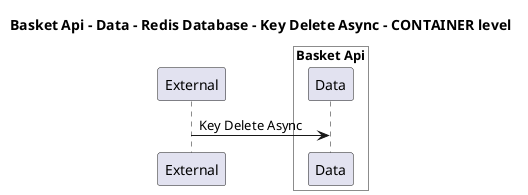 @startuml

title Basket Api - Data - Redis Database - Key Delete Async - CONTAINER level

participant "External" as C4InterFlow.SoftwareSystems.ExternalSystem

box "Basket Api" #White
    participant "Data" as dotnet.eShop.Architecture.SoftwareSystems.BasketApi.Containers.Data
end box


C4InterFlow.SoftwareSystems.ExternalSystem -> dotnet.eShop.Architecture.SoftwareSystems.BasketApi.Containers.Data : Key Delete Async


@enduml

